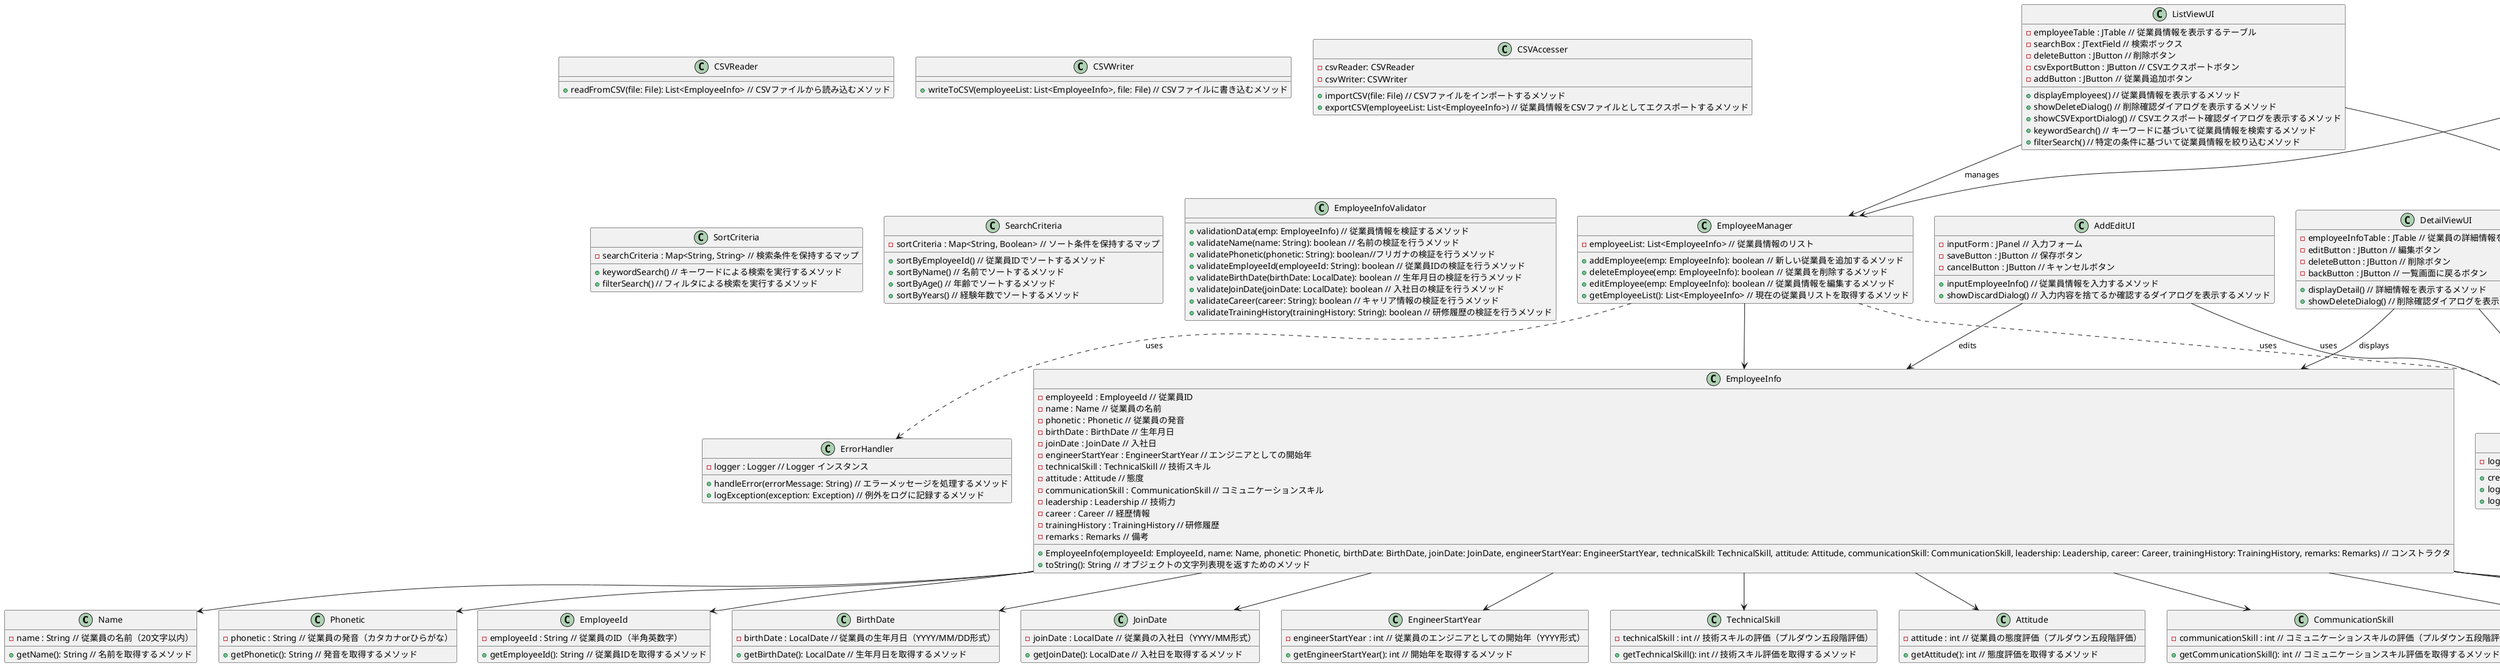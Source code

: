 @startuml ClassDiagram_0129
'1/29 変更前

' 従業員の名前を管理するクラス。名前の取得メソッドを持つ。
class Name {
  - name : String // 従業員の名前（20文字以内）
  + getName(): String // 名前を取得するメソッド
}

' 従業員のフリガナを管理するクラス。フリガナの取得メソッドを持つ。
class Phonetic {
  - phonetic : String // 従業員の発音（カタカナorひらがな）
  + getPhonetic(): String // 発音を取得するメソッド
}

' 従業員IDを管理するクラス。従業員IDの取得メソッドを持つ。
class EmployeeId {
  - employeeId : String // 従業員のID（半角英数字）
  + getEmployeeId(): String // 従業員IDを取得するメソッド
}

' 従業員の生年月日を管理するクラス。生年月日の取得メソッドを持つ。
class BirthDate {
  - birthDate : LocalDate // 従業員の生年月日（YYYY/MM/DD形式）
  + getBirthDate(): LocalDate // 生年月日を取得するメソッド
}

' 従業員の入社日を管理するクラス。入社日の取得メソッドを持つ。
class JoinDate {
  - joinDate : LocalDate // 従業員の入社日（YYYY/MM形式）
  + getJoinDate(): LocalDate // 入社日を取得するメソッド
}

' 従業員のエンジニアとしての開始年を管理するクラス。開始年の取得メソッドを持つ。
class EngineerStartYear {
  - engineerStartYear : int // 従業員のエンジニアとしての開始年（YYYY形式）
  + getEngineerStartYear(): int // 開始年を取得するメソッド
}

' 従業員の技術スキルを評価するクラス。スキル評価の取得メソッドを持つ。
class TechnicalSkill {
  - technicalSkill : int // 技術スキルの評価（プルダウン五段階評価）
  + getTechnicalSkill(): int // 技術スキル評価を取得するメソッド
}

' 従業員の態度を評価するクラス。態度評価の取得メソッドを持つ。
class Attitude {
  - attitude : int // 従業員の態度評価（プルダウン五段階評価）
  + getAttitude(): int // 態度評価を取得するメソッド
}

' 従業員のコミュニケーションスキルを評価するクラス。コミュニケーションスキルの取得メソッドを持つ。
class CommunicationSkill {
  - communicationSkill : int // コミュニケーションスキルの評価（プルダウン五段階評価）
  + getCommunicationSkill(): int // コミュニケーションスキル評価を取得するメソッド
}

' 従業員の技術力を評価するクラス。技術力評価の取得メソッドを持つ。
class Leadership {
  - leadership : int // 技術力評価（プルダウン五段階評価）
  + getLeadership(): int // 技術力評価を取得するメソッド
}

' 従業員の経歴情報を管理するクラス。経歴経歴情報の取得メソッドを持つ。
class Career {
  - career : String // 従業員の経歴情報（改行可能、500文字以内）
  + getCareer(): String // 経歴情報を取得するメソッド
}

' 従業員の研修履歴を管理するクラス。研修履歴の取得メソッドを持つ。
class TrainingHistory {
  - trainingHistory : String // 従業員の研修履歴（改行可能、500文字以内）
  + getTrainingHistory(): String // 研修履歴を取得するメソッド
}

' 従業員に関する備考を管理するクラス。備考の取得メソッドを持つ。
class Remarks {
  - remarks : String // 従業員に関する備考（改行可能、500文字以内）
  + getRemarks(): String // 備考を取得するメソッド
}

' 従業員の詳細情報を管理するクラス。各属性の取得メソッドを持つ。
class EmployeeInfo {
  - employeeId : EmployeeId // 従業員ID
  - name : Name // 従業員の名前
  - phonetic : Phonetic // 従業員の発音
  - birthDate : BirthDate // 生年月日
  - joinDate : JoinDate // 入社日
  - engineerStartYear : EngineerStartYear // エンジニアとしての開始年
  - technicalSkill : TechnicalSkill // 技術スキル
  - attitude : Attitude // 態度
  - communicationSkill : CommunicationSkill // コミュニケーションスキル
  - leadership : Leadership // 技術力
  - career : Career // 経歴情報
  - trainingHistory : TrainingHistory // 研修履歴
  - remarks : Remarks // 備考
  + EmployeeInfo(employeeId: EmployeeId, name: Name, phonetic: Phonetic, birthDate: BirthDate, joinDate: JoinDate, engineerStartYear: EngineerStartYear, technicalSkill: TechnicalSkill, attitude: Attitude, communicationSkill: CommunicationSkill, leadership: Leadership, career: Career, trainingHistory: TrainingHistory, remarks: Remarks) // コンストラクタ
  + toString(): String // オブジェクトの文字列表現を返すためのメソッド
}

class CSVReader {
+ readFromCSV(file: File): List<EmployeeInfo> // CSVファイルから読み込むメソッド
}

class CSVWriter {
+ writeToCSV(employeeList: List<EmployeeInfo>, file: File) // CSVファイルに書き込むメソッド
}

'CSVファイルのアクセスを管理するクラス。
class CSVAccesser {
- csvReader: CSVReader
- csvWriter: CSVWriter
+ importCSV(file: File) // CSVファイルをインポートするメソッド
+ exportCSV(employeeList: List<EmployeeInfo>) // 従業員情報をCSVファイルとしてエクスポートするメソッド
}

' 従業員情報の管理を行うクラス
class EmployeeManager {
- employeeList: List<EmployeeInfo> // 従業員情報のリスト
+ addEmployee(emp: EmployeeInfo): boolean // 新しい従業員を追加するメソッド
+ deleteEmployee(emp: EmployeeInfo): boolean // 従業員を削除するメソッド
+ editEmployee(emp: EmployeeInfo): boolean // 従業員情報を編集するメソッド
+ getEmployeeList(): List<EmployeeInfo> // 現在の従業員リストを取得するメソッド
}

' エラーハンドリングを行うクラス
class ErrorHandler {
  - logger : Logger // Logger インスタンス
  + handleError(errorMessage: String) // エラーメッセージを処理するメソッド
  + logException(exception: Exception) // 例外をログに記録するメソッド
}

' ログ管理を行うクラス。ログフォルダの作成や例外のログ出力メソッドを持つ。
class Logger {
  - logFolder : String // ログを保存するフォルダのパス
  + createLogFolder() // ログフォルダを作成するメソッド
  + logException(exception : Exception) // 例外をログに記録するメソッド
  + logOutput(message: String) // 操作の結果をログに記録するメソッド
}

' 従業員一覧を表示するUIクラス。従業員の表示、削除ダイアログ、CSVエクスポートダイアログを表示するメソッドを持つ。
class ListViewUI {
  - employeeTable : JTable // 従業員情報を表示するテーブル
  - searchBox : JTextField // 検索ボックス
  - deleteButton : JButton // 削除ボタン
  - csvExportButton : JButton // CSVエクスポートボタン
  - addButton : JButton // 従業員追加ボタン
  + displayEmployees() // 従業員情報を表示するメソッド
  + showDeleteDialog() // 削除確認ダイアログを表示するメソッド
  + showCSVExportDialog() // CSVエクスポート確認ダイアログを表示するメソッド
  + keywordSearch() // キーワードに基づいて従業員情報を検索するメソッド
  + filterSearch() // 特定の条件に基づいて従業員情報を絞り込むメソッド
}

' 従業員情報の検索機能を提供するクラス。キーワード検索やフィルター検索を行うメソッドを持つ。
class SortCriteria {
  - searchCriteria : Map<String, String> // 検索条件を保持するマップ
  + keywordSearch() // キーワードによる検索を実行するメソッド
  + filterSearch() // フィルタによる検索を実行するメソッド
}

' 従業員情報のソート機能を提供するクラス。IDや名前、年齢、勤続年数でのソートを行うメソッドを持つ。
class SearchCriteria {
  - sortCriteria : Map<String, Boolean> // ソート条件を保持するマップ
  + sortByEmployeeId() // 従業員IDでソートするメソッド
  + sortByName() // 名前でソートするメソッド
  + sortByAge() // 年齢でソートするメソッド
  + sortByYears() // 経験年数でソートするメソッド
}

' 従業員の詳細情報を表示するUIクラス。詳細情報の表示や削除ダイアログを表示するメソッドを持つ。
class DetailViewUI {
  - employeeInfoTable : JTable // 従業員の詳細情報を表示するテーブル
  - editButton : JButton // 編集ボタン
  - deleteButton : JButton // 削除ボタン
  - backButton : JButton // 一覧画面に戻るボタン
  + displayDetail() // 詳細情報を表示するメソッド
  + showDeleteDialog() // 削除確認ダイアログを表示するメソッド
}

' 従業員情報の追加・編集を行うUIクラス。入力フォームの表示や保存、キャンセルのメソッドを持つ。
class AddEditUI {
  - inputForm : JPanel // 入力フォーム
  - saveButton : JButton // 保存ボタン
  - cancelButton : JButton // キャンセルボタン
  + inputEmployeeInfo() // 従業員情報を入力するメソッド
  + showDiscardDialog() // 入力内容を捨てるか確認するダイアログを表示するメソッド
}

' CSVファイルのアップロードやテンプレートのダウンロードを行うUIクラス。関連するボタンのメソッドを持つ。
class CSVUI {
  - templateButton : JButton // テンプレートダウンロードボタン
  - uploadButton : JButton // CSVアップロードボタン
  - confirmButton : JButton // 確認ボタン
  - backButton : JButton // 戻るボタン
  + downloadTemplate() // テンプレートをダウンロードするメソッド
  + uploadCSV() // CSVファイルをアップロードするメソッド
  + showConfirmDialog() // 確認ダイアログを表示するメソッド
}

' 入力データの検証を行うクラス。名前、従業員ID、生年月日、入社日、キャリア、研修履歴の検証メソッドを持つ。
class EmployeeInfoValidator {
  + validationData(emp: EmployeeInfo) // 従業員情報を検証するメソッド
  + validateName(name: String): boolean // 名前の検証を行うメソッド
  +  validatePhonetic(phonetic: String): boolean//フリガナの検証を行うメソッド
  + validateEmployeeId(employeeId: String): boolean // 従業員IDの検証を行うメソッド
  + validateBirthDate(birthDate: LocalDate): boolean // 生年月日の検証を行うメソッド
  + validateJoinDate(joinDate: LocalDate): boolean // 入社日の検証を行うメソッド
  + validateCareer(career: String): boolean // キャリア情報の検証を行うメソッド
  + validateTrainingHistory(trainingHistory: String): boolean // 研修履歴の検証を行うメソッド
}

' 集約やコンポジションの場合、全体から部分に向かう矢印になる
EmployeeInfo --> Name
EmployeeInfo -->Phonetic
EmployeeInfo --> EmployeeId
EmployeeInfo --> BirthDate
EmployeeInfo --> JoinDate
EmployeeInfo --> EngineerStartYear
EmployeeInfo --> TechnicalSkill
EmployeeInfo --> Attitude
EmployeeInfo --> CommunicationSkill
EmployeeInfo --> Leadership
EmployeeInfo --> Career
EmployeeInfo --> TrainingHistory
EmployeeInfo --> Remarks

' UIクラスとEmployeeManagerやEmployeeInfoの相互作用を示す
ListViewUI --> EmployeeManager : manages
DetailViewUI --> EmployeeInfo : displays
AddEditUI --> EmployeeInfo : edits
CSVUI --> CSVHandler : uses
ListViewUI --> Logger : uses
DetailViewUI --> Logger : uses
AddEditUI --> Logger : uses
CSVUI --> Logger : uses

' MainClassクラスはEmployeeManagerを使用する
MainClass--> EmployeeManager
EmployeeManager --> EmployeeInfo

EmployeeManager ..> Logger : uses
EmployeeManager ..> ErrorHandler : uses

@enduml




' MainClassはEmployeeManagerを使用するため、MainClassからEmployeeManagerへの矢印
' EmployeeManager(従業員情報の管理)はEmployeeInfo(従業員の詳細情報を管理)を管理するため、EmployeeManagerからEmployeeInfoへの矢印が
' EmployeeAdd（追加）やEmployeeDelete（削除）はEmployeeInfo(従業員の詳細情報を管理)を操作するため、EmployeeAddやEmployeeDeleteからEmployeeInfoへの矢印
' Validationクラス（入力データの検証）はEmployeeInfo(従業員の詳細情報を管理)を使用するため、EmployeeInfoからValidationへの矢印

' ＜矢印＞
' 関連 (Association)
' 意味: クラス間の関係を示す。
' 記号: 矢印なしの直線。
' 付け方: クラス間に直線を引き、必要に応じて多重度を記載。

' 集約 (Aggregation)
' 意味: 部品と全体の関係を示す（部分が全体に属するが、独立して存在できる）。
' 記号: 白い菱形の矢印。
' 付け方: 部品となるクラスから全体のクラスに向けて、白い菱形を付けた矢印を引きます。

' コンポジション (Composition)
' 意味: 強い依存関係を示し、部品が全体と共に存在を示す。
' 記号: 黒い菱形の矢印。
' 付け方: 部品となるクラスから全体のクラスに向けて、黒い菱形を付けた矢印を引く。

' 継承 (Inheritance)
' 意味: スーパークラスとサブクラスの関係を示す。
' 記号: 空の矢印。
' 付け方: サブクラスからスーパークラスに向けて、空の矢印を引く。

' 依存 (Dependency)
' 意味: クラスが他のクラスに依存していることを示す。
' 記号: 点線の矢印。
' 付け方: 依存しているクラスから依存されるクラスに向けて、点線の矢印を引く




' MainClassはEmployeeManagerを使用するため、MainClassからEmployeeManagerへの矢印
' EmployeeManager(従業員情報の管理)はEmployeeInfo(従業員の詳細情報を管理)を管理するため、EmployeeManagerからEmployeeInfoへの矢印が
' EmployeeAdd（追加）やEmployeeDelete（削除）はEmployeeInfo(従業員の詳細情報を管理)を操作するため、EmployeeAddやEmployeeDeleteからEmployeeInfoへの矢印
' Validationクラス（入力データの検証）はEmployeeInfo(従業員の詳細情報を管理)を使用するため、EmployeeInfoからValidationへの矢印

' ＜矢印＞
' 関連 (Association)
' 意味: クラス間の関係を示す。
' 記号: 矢印なしの直線。
' 付け方: クラス間に直線を引き、必要に応じて多重度を記載。

' 集約 (Aggregation)
' 意味: 部品と全体の関係を示す（部分が全体に属するが、独立して存在できる）。
' 記号: 白い菱形の矢印。
' 付け方: 部品となるクラスから全体のクラスに向けて、白い菱形を付けた矢印を引きます。

' コンポジション (Composition)
' 意味: 強い依存関係を示し、部品が全体と共に存在を示す。
' 記号: 黒い菱形の矢印。
' 付け方: 部品となるクラスから全体のクラスに向けて、黒い菱形を付けた矢印を引く。

' 継承 (Inheritance)
' 意味: スーパークラスとサブクラスの関係を示す。
' 記号: 空の矢印。
' 付け方: サブクラスからスーパークラスに向けて、空の矢印を引く。

' 依存 (Dependency)
' 意味: クラスが他のクラスに依存していることを示す。
' 記号: 点線の矢印。
' 付け方: 依存しているクラスから依存されるクラスに向けて、点線の矢印を引く

